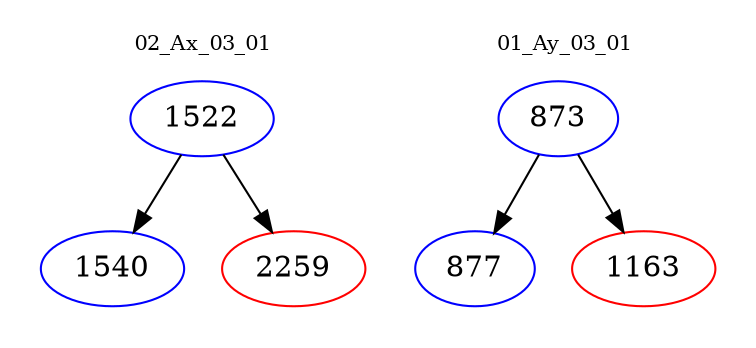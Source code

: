 digraph{
subgraph cluster_0 {
color = white
label = "02_Ax_03_01";
fontsize=10;
T0_1522 [label="1522", color="blue"]
T0_1522 -> T0_1540 [color="black"]
T0_1540 [label="1540", color="blue"]
T0_1522 -> T0_2259 [color="black"]
T0_2259 [label="2259", color="red"]
}
subgraph cluster_1 {
color = white
label = "01_Ay_03_01";
fontsize=10;
T1_873 [label="873", color="blue"]
T1_873 -> T1_877 [color="black"]
T1_877 [label="877", color="blue"]
T1_873 -> T1_1163 [color="black"]
T1_1163 [label="1163", color="red"]
}
}
